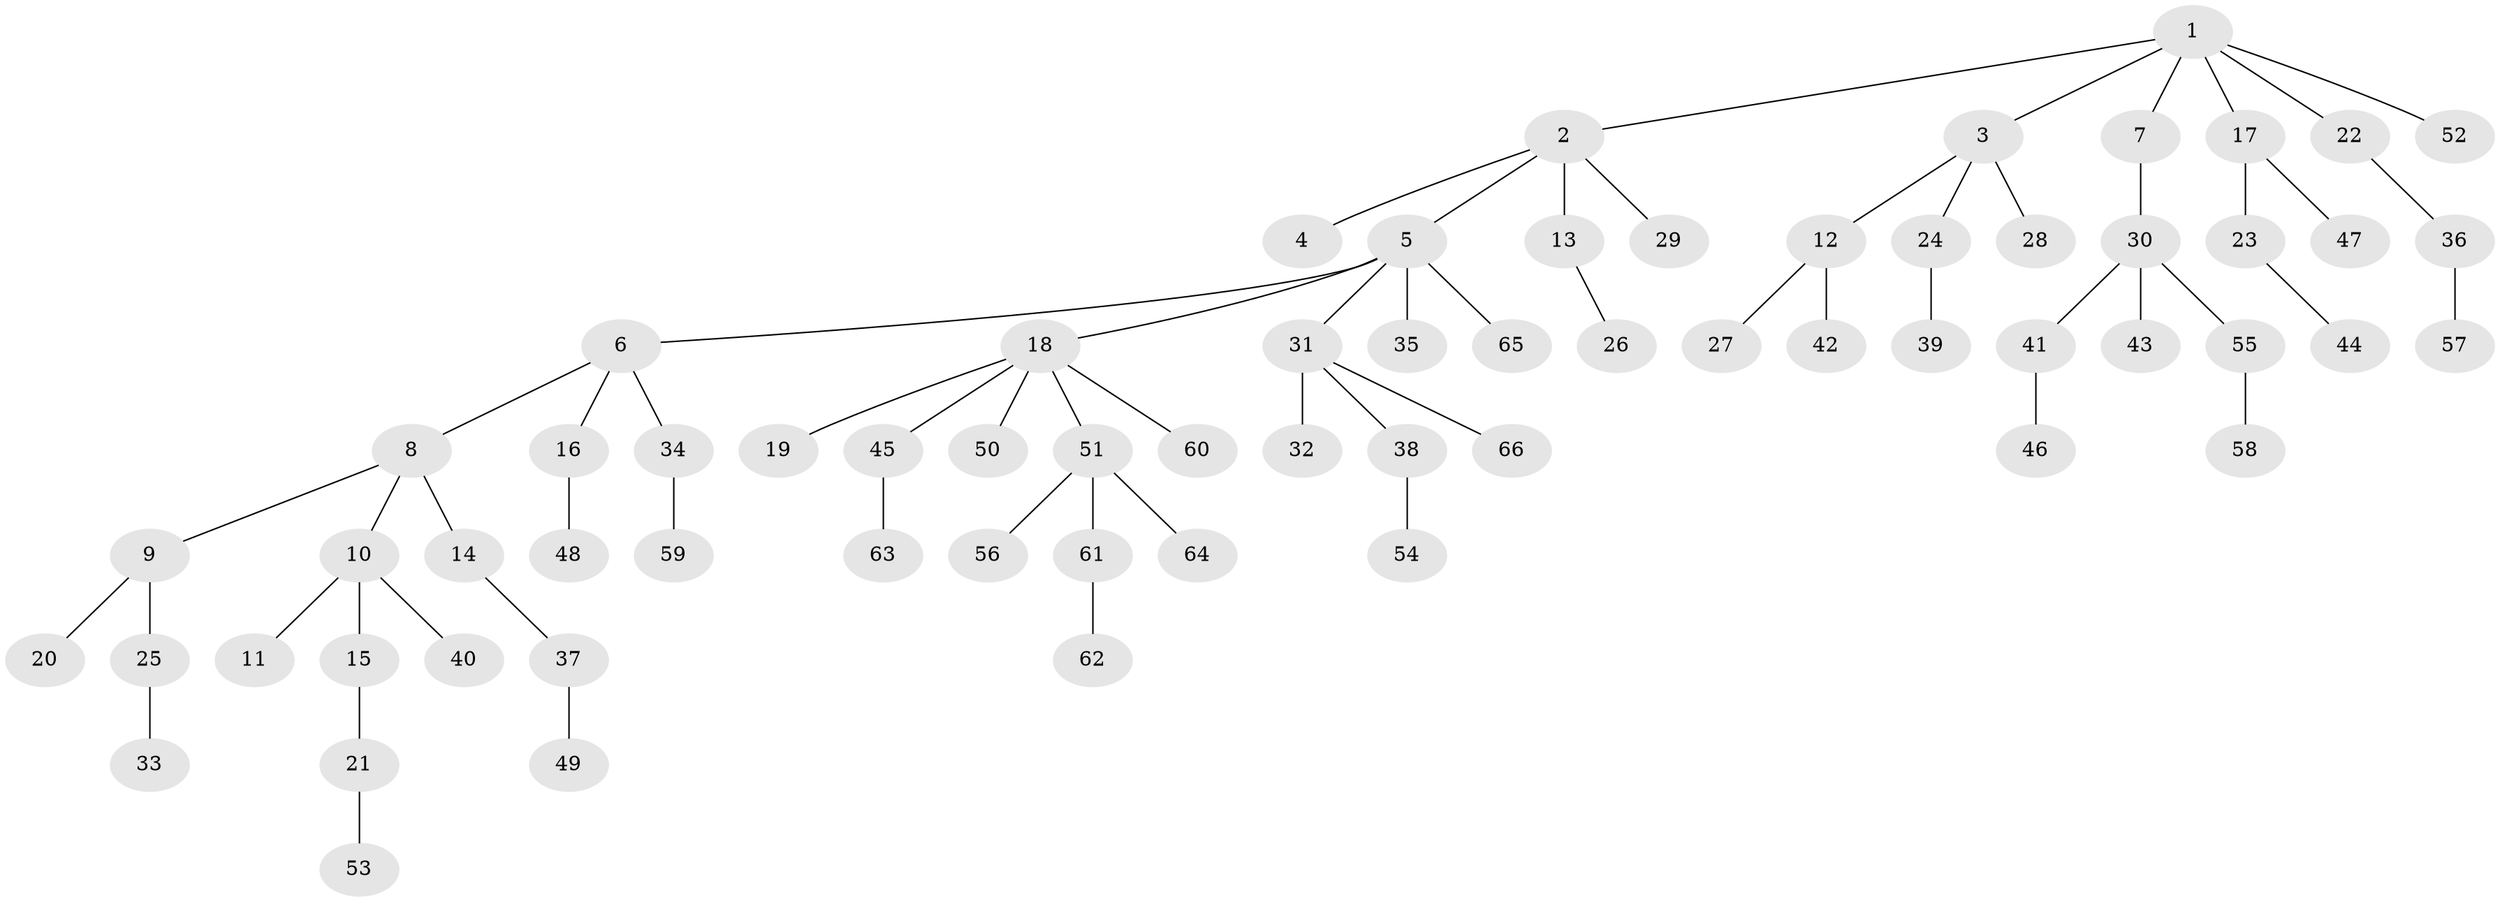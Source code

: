 // Generated by graph-tools (version 1.1) at 2025/02/03/09/25 03:02:26]
// undirected, 66 vertices, 65 edges
graph export_dot {
graph [start="1"]
  node [color=gray90,style=filled];
  1;
  2;
  3;
  4;
  5;
  6;
  7;
  8;
  9;
  10;
  11;
  12;
  13;
  14;
  15;
  16;
  17;
  18;
  19;
  20;
  21;
  22;
  23;
  24;
  25;
  26;
  27;
  28;
  29;
  30;
  31;
  32;
  33;
  34;
  35;
  36;
  37;
  38;
  39;
  40;
  41;
  42;
  43;
  44;
  45;
  46;
  47;
  48;
  49;
  50;
  51;
  52;
  53;
  54;
  55;
  56;
  57;
  58;
  59;
  60;
  61;
  62;
  63;
  64;
  65;
  66;
  1 -- 2;
  1 -- 3;
  1 -- 7;
  1 -- 17;
  1 -- 22;
  1 -- 52;
  2 -- 4;
  2 -- 5;
  2 -- 13;
  2 -- 29;
  3 -- 12;
  3 -- 24;
  3 -- 28;
  5 -- 6;
  5 -- 18;
  5 -- 31;
  5 -- 35;
  5 -- 65;
  6 -- 8;
  6 -- 16;
  6 -- 34;
  7 -- 30;
  8 -- 9;
  8 -- 10;
  8 -- 14;
  9 -- 20;
  9 -- 25;
  10 -- 11;
  10 -- 15;
  10 -- 40;
  12 -- 27;
  12 -- 42;
  13 -- 26;
  14 -- 37;
  15 -- 21;
  16 -- 48;
  17 -- 23;
  17 -- 47;
  18 -- 19;
  18 -- 45;
  18 -- 50;
  18 -- 51;
  18 -- 60;
  21 -- 53;
  22 -- 36;
  23 -- 44;
  24 -- 39;
  25 -- 33;
  30 -- 41;
  30 -- 43;
  30 -- 55;
  31 -- 32;
  31 -- 38;
  31 -- 66;
  34 -- 59;
  36 -- 57;
  37 -- 49;
  38 -- 54;
  41 -- 46;
  45 -- 63;
  51 -- 56;
  51 -- 61;
  51 -- 64;
  55 -- 58;
  61 -- 62;
}
